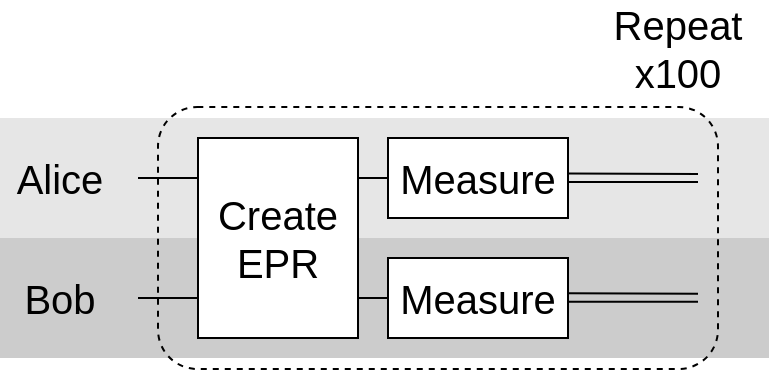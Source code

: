<mxfile version="22.1.3" type="embed">
    <diagram id="vJYV673TWn68nu8cjQHZ" name="Page-1">
        <mxGraphModel dx="922" dy="462" grid="1" gridSize="10" guides="1" tooltips="1" connect="1" arrows="1" fold="1" page="1" pageScale="1" pageWidth="850" pageHeight="1100" math="0" shadow="0">
            <root>
                <mxCell id="0"/>
                <mxCell id="1" parent="0"/>
                <mxCell id="16" value="" style="rounded=0;whiteSpace=wrap;html=1;fontSize=18;dashed=1;fillColor=#CCCCCC;strokeColor=none;" vertex="1" parent="1">
                    <mxGeometry x="141" y="210" width="384.5" height="60" as="geometry"/>
                </mxCell>
                <mxCell id="15" value="" style="rounded=0;whiteSpace=wrap;html=1;fontSize=18;dashed=1;fillColor=#E6E6E6;strokeColor=none;" vertex="1" parent="1">
                    <mxGeometry x="141" y="150" width="384.5" height="60" as="geometry"/>
                </mxCell>
                <mxCell id="7" value="" style="rounded=1;whiteSpace=wrap;html=1;fontSize=20;fillColor=none;dashed=1;" parent="1" vertex="1">
                    <mxGeometry x="220" y="144.5" width="280" height="131" as="geometry"/>
                </mxCell>
                <mxCell id="2" value="Alice" style="text;html=1;strokeColor=none;fillColor=none;align=center;verticalAlign=middle;whiteSpace=wrap;rounded=0;fontSize=20;" parent="1" vertex="1">
                    <mxGeometry x="141" y="165" width="60" height="30" as="geometry"/>
                </mxCell>
                <mxCell id="3" value="Bob" style="text;html=1;strokeColor=none;fillColor=none;align=center;verticalAlign=middle;whiteSpace=wrap;rounded=0;fontSize=20;" parent="1" vertex="1">
                    <mxGeometry x="141" y="225" width="60" height="30" as="geometry"/>
                </mxCell>
                <mxCell id="4" value="" style="endArrow=none;html=1;fontSize=20;entryX=0;entryY=0.5;entryDx=0;entryDy=0;" parent="1" target="9" edge="1">
                    <mxGeometry width="50" height="50" relative="1" as="geometry">
                        <mxPoint x="210" y="180" as="sourcePoint"/>
                        <mxPoint x="660" y="180" as="targetPoint"/>
                    </mxGeometry>
                </mxCell>
                <mxCell id="5" value="" style="endArrow=none;html=1;fontSize=20;entryX=0;entryY=0.5;entryDx=0;entryDy=0;" parent="1" edge="1">
                    <mxGeometry width="50" height="50" relative="1" as="geometry">
                        <mxPoint x="210" y="240" as="sourcePoint"/>
                        <mxPoint x="335" y="240" as="targetPoint"/>
                    </mxGeometry>
                </mxCell>
                <mxCell id="6" value="Create&lt;br&gt;EPR" style="rounded=0;whiteSpace=wrap;html=1;fontSize=20;" parent="1" vertex="1">
                    <mxGeometry x="240" y="160" width="80" height="100" as="geometry"/>
                </mxCell>
                <mxCell id="8" value="Repeat x100" style="text;html=1;strokeColor=none;fillColor=none;align=center;verticalAlign=middle;whiteSpace=wrap;rounded=0;dashed=1;fontSize=20;" parent="1" vertex="1">
                    <mxGeometry x="450" y="100" width="60" height="30" as="geometry"/>
                </mxCell>
                <mxCell id="9" value="Measure" style="rounded=0;whiteSpace=wrap;html=1;fontSize=20;fillColor=default;" parent="1" vertex="1">
                    <mxGeometry x="335" y="160" width="90" height="40" as="geometry"/>
                </mxCell>
                <mxCell id="10" value="" style="endArrow=none;html=1;fontSize=20;exitX=1;exitY=0.5;exitDx=0;exitDy=0;" parent="1" edge="1">
                    <mxGeometry width="50" height="50" relative="1" as="geometry">
                        <mxPoint x="425" y="182" as="sourcePoint"/>
                        <mxPoint x="490" y="182" as="targetPoint"/>
                    </mxGeometry>
                </mxCell>
                <mxCell id="11" value="" style="endArrow=none;html=1;fontSize=20;exitX=1;exitY=0.5;exitDx=0;exitDy=0;" parent="1" edge="1">
                    <mxGeometry width="50" height="50" relative="1" as="geometry">
                        <mxPoint x="425" y="177.76" as="sourcePoint"/>
                        <mxPoint x="490" y="178" as="targetPoint"/>
                    </mxGeometry>
                </mxCell>
                <mxCell id="12" value="Measure" style="rounded=0;whiteSpace=wrap;html=1;fontSize=20;fillColor=default;" parent="1" vertex="1">
                    <mxGeometry x="335" y="220" width="90" height="40" as="geometry"/>
                </mxCell>
                <mxCell id="13" value="" style="endArrow=none;html=1;fontSize=20;exitX=1;exitY=0.5;exitDx=0;exitDy=0;" parent="1" edge="1">
                    <mxGeometry width="50" height="50" relative="1" as="geometry">
                        <mxPoint x="425" y="241.83" as="sourcePoint"/>
                        <mxPoint x="490" y="241.83" as="targetPoint"/>
                    </mxGeometry>
                </mxCell>
                <mxCell id="14" value="" style="endArrow=none;html=1;fontSize=20;exitX=1;exitY=0.5;exitDx=0;exitDy=0;" parent="1" edge="1">
                    <mxGeometry width="50" height="50" relative="1" as="geometry">
                        <mxPoint x="425" y="237.59" as="sourcePoint"/>
                        <mxPoint x="490" y="237.83" as="targetPoint"/>
                    </mxGeometry>
                </mxCell>
            </root>
        </mxGraphModel>
    </diagram>
</mxfile>